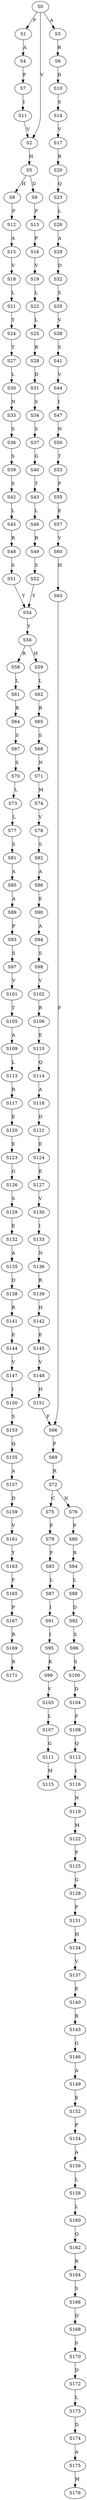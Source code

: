 strict digraph  {
	S0 -> S1 [ label = P ];
	S0 -> S2 [ label = V ];
	S0 -> S3 [ label = A ];
	S1 -> S4 [ label = A ];
	S2 -> S5 [ label = H ];
	S3 -> S6 [ label = R ];
	S4 -> S7 [ label = P ];
	S5 -> S8 [ label = H ];
	S5 -> S9 [ label = D ];
	S6 -> S10 [ label = D ];
	S7 -> S11 [ label = I ];
	S8 -> S12 [ label = P ];
	S9 -> S13 [ label = P ];
	S10 -> S14 [ label = S ];
	S11 -> S2 [ label = V ];
	S12 -> S15 [ label = A ];
	S13 -> S16 [ label = P ];
	S14 -> S17 [ label = V ];
	S15 -> S18 [ label = V ];
	S16 -> S19 [ label = V ];
	S17 -> S20 [ label = R ];
	S18 -> S21 [ label = L ];
	S19 -> S22 [ label = L ];
	S20 -> S23 [ label = Q ];
	S21 -> S24 [ label = T ];
	S22 -> S25 [ label = L ];
	S23 -> S26 [ label = L ];
	S24 -> S27 [ label = T ];
	S25 -> S28 [ label = R ];
	S26 -> S29 [ label = A ];
	S27 -> S30 [ label = L ];
	S28 -> S31 [ label = D ];
	S29 -> S32 [ label = D ];
	S30 -> S33 [ label = N ];
	S31 -> S34 [ label = S ];
	S32 -> S35 [ label = S ];
	S33 -> S36 [ label = S ];
	S34 -> S37 [ label = S ];
	S35 -> S38 [ label = V ];
	S36 -> S39 [ label = S ];
	S37 -> S40 [ label = G ];
	S38 -> S41 [ label = S ];
	S39 -> S42 [ label = S ];
	S40 -> S43 [ label = T ];
	S41 -> S44 [ label = V ];
	S42 -> S45 [ label = L ];
	S43 -> S46 [ label = L ];
	S44 -> S47 [ label = I ];
	S45 -> S48 [ label = R ];
	S46 -> S49 [ label = R ];
	S47 -> S50 [ label = N ];
	S48 -> S51 [ label = S ];
	S49 -> S52 [ label = S ];
	S50 -> S53 [ label = T ];
	S51 -> S54 [ label = Y ];
	S52 -> S54 [ label = Y ];
	S53 -> S55 [ label = P ];
	S54 -> S56 [ label = Y ];
	S55 -> S57 [ label = E ];
	S56 -> S58 [ label = R ];
	S56 -> S59 [ label = H ];
	S57 -> S60 [ label = V ];
	S58 -> S61 [ label = L ];
	S59 -> S62 [ label = L ];
	S60 -> S63 [ label = H ];
	S61 -> S64 [ label = R ];
	S62 -> S65 [ label = R ];
	S63 -> S66 [ label = F ];
	S64 -> S67 [ label = S ];
	S65 -> S68 [ label = S ];
	S66 -> S69 [ label = P ];
	S67 -> S70 [ label = S ];
	S68 -> S71 [ label = N ];
	S69 -> S72 [ label = R ];
	S70 -> S73 [ label = L ];
	S71 -> S74 [ label = M ];
	S72 -> S75 [ label = C ];
	S72 -> S76 [ label = N ];
	S73 -> S77 [ label = L ];
	S74 -> S78 [ label = V ];
	S75 -> S79 [ label = F ];
	S76 -> S80 [ label = P ];
	S77 -> S81 [ label = S ];
	S78 -> S82 [ label = S ];
	S79 -> S83 [ label = F ];
	S80 -> S84 [ label = R ];
	S81 -> S85 [ label = A ];
	S82 -> S86 [ label = A ];
	S83 -> S87 [ label = L ];
	S84 -> S88 [ label = L ];
	S85 -> S89 [ label = A ];
	S86 -> S90 [ label = E ];
	S87 -> S91 [ label = I ];
	S88 -> S92 [ label = D ];
	S89 -> S93 [ label = P ];
	S90 -> S94 [ label = A ];
	S91 -> S95 [ label = I ];
	S92 -> S96 [ label = S ];
	S93 -> S97 [ label = S ];
	S94 -> S98 [ label = S ];
	S95 -> S99 [ label = K ];
	S96 -> S100 [ label = S ];
	S97 -> S101 [ label = V ];
	S98 -> S102 [ label = V ];
	S99 -> S103 [ label = V ];
	S100 -> S104 [ label = D ];
	S101 -> S105 [ label = T ];
	S102 -> S106 [ label = R ];
	S103 -> S107 [ label = L ];
	S104 -> S108 [ label = F ];
	S105 -> S109 [ label = A ];
	S106 -> S110 [ label = E ];
	S107 -> S111 [ label = G ];
	S108 -> S112 [ label = Q ];
	S109 -> S113 [ label = L ];
	S110 -> S114 [ label = Q ];
	S111 -> S115 [ label = M ];
	S112 -> S116 [ label = I ];
	S113 -> S117 [ label = R ];
	S114 -> S118 [ label = A ];
	S116 -> S119 [ label = N ];
	S117 -> S120 [ label = E ];
	S118 -> S121 [ label = D ];
	S119 -> S122 [ label = M ];
	S120 -> S123 [ label = E ];
	S121 -> S124 [ label = E ];
	S122 -> S125 [ label = P ];
	S123 -> S126 [ label = G ];
	S124 -> S127 [ label = E ];
	S125 -> S128 [ label = G ];
	S126 -> S129 [ label = S ];
	S127 -> S130 [ label = V ];
	S128 -> S131 [ label = P ];
	S129 -> S132 [ label = E ];
	S130 -> S133 [ label = I ];
	S131 -> S134 [ label = H ];
	S132 -> S135 [ label = A ];
	S133 -> S136 [ label = N ];
	S134 -> S137 [ label = V ];
	S135 -> S138 [ label = D ];
	S136 -> S139 [ label = R ];
	S137 -> S140 [ label = E ];
	S138 -> S141 [ label = R ];
	S139 -> S142 [ label = H ];
	S140 -> S143 [ label = R ];
	S141 -> S144 [ label = E ];
	S142 -> S145 [ label = E ];
	S143 -> S146 [ label = G ];
	S144 -> S147 [ label = V ];
	S145 -> S148 [ label = V ];
	S146 -> S149 [ label = A ];
	S147 -> S150 [ label = I ];
	S148 -> S151 [ label = H ];
	S149 -> S152 [ label = E ];
	S150 -> S153 [ label = S ];
	S151 -> S66 [ label = F ];
	S152 -> S154 [ label = P ];
	S153 -> S155 [ label = Q ];
	S154 -> S156 [ label = A ];
	S155 -> S157 [ label = A ];
	S156 -> S158 [ label = L ];
	S157 -> S159 [ label = D ];
	S158 -> S160 [ label = L ];
	S159 -> S161 [ label = V ];
	S160 -> S162 [ label = Q ];
	S161 -> S163 [ label = Y ];
	S162 -> S164 [ label = R ];
	S163 -> S165 [ label = F ];
	S164 -> S166 [ label = S ];
	S165 -> S167 [ label = P ];
	S166 -> S168 [ label = D ];
	S167 -> S169 [ label = R ];
	S168 -> S170 [ label = S ];
	S169 -> S171 [ label = R ];
	S170 -> S172 [ label = D ];
	S172 -> S173 [ label = L ];
	S173 -> S174 [ label = D ];
	S174 -> S175 [ label = A ];
	S175 -> S176 [ label = M ];
}
